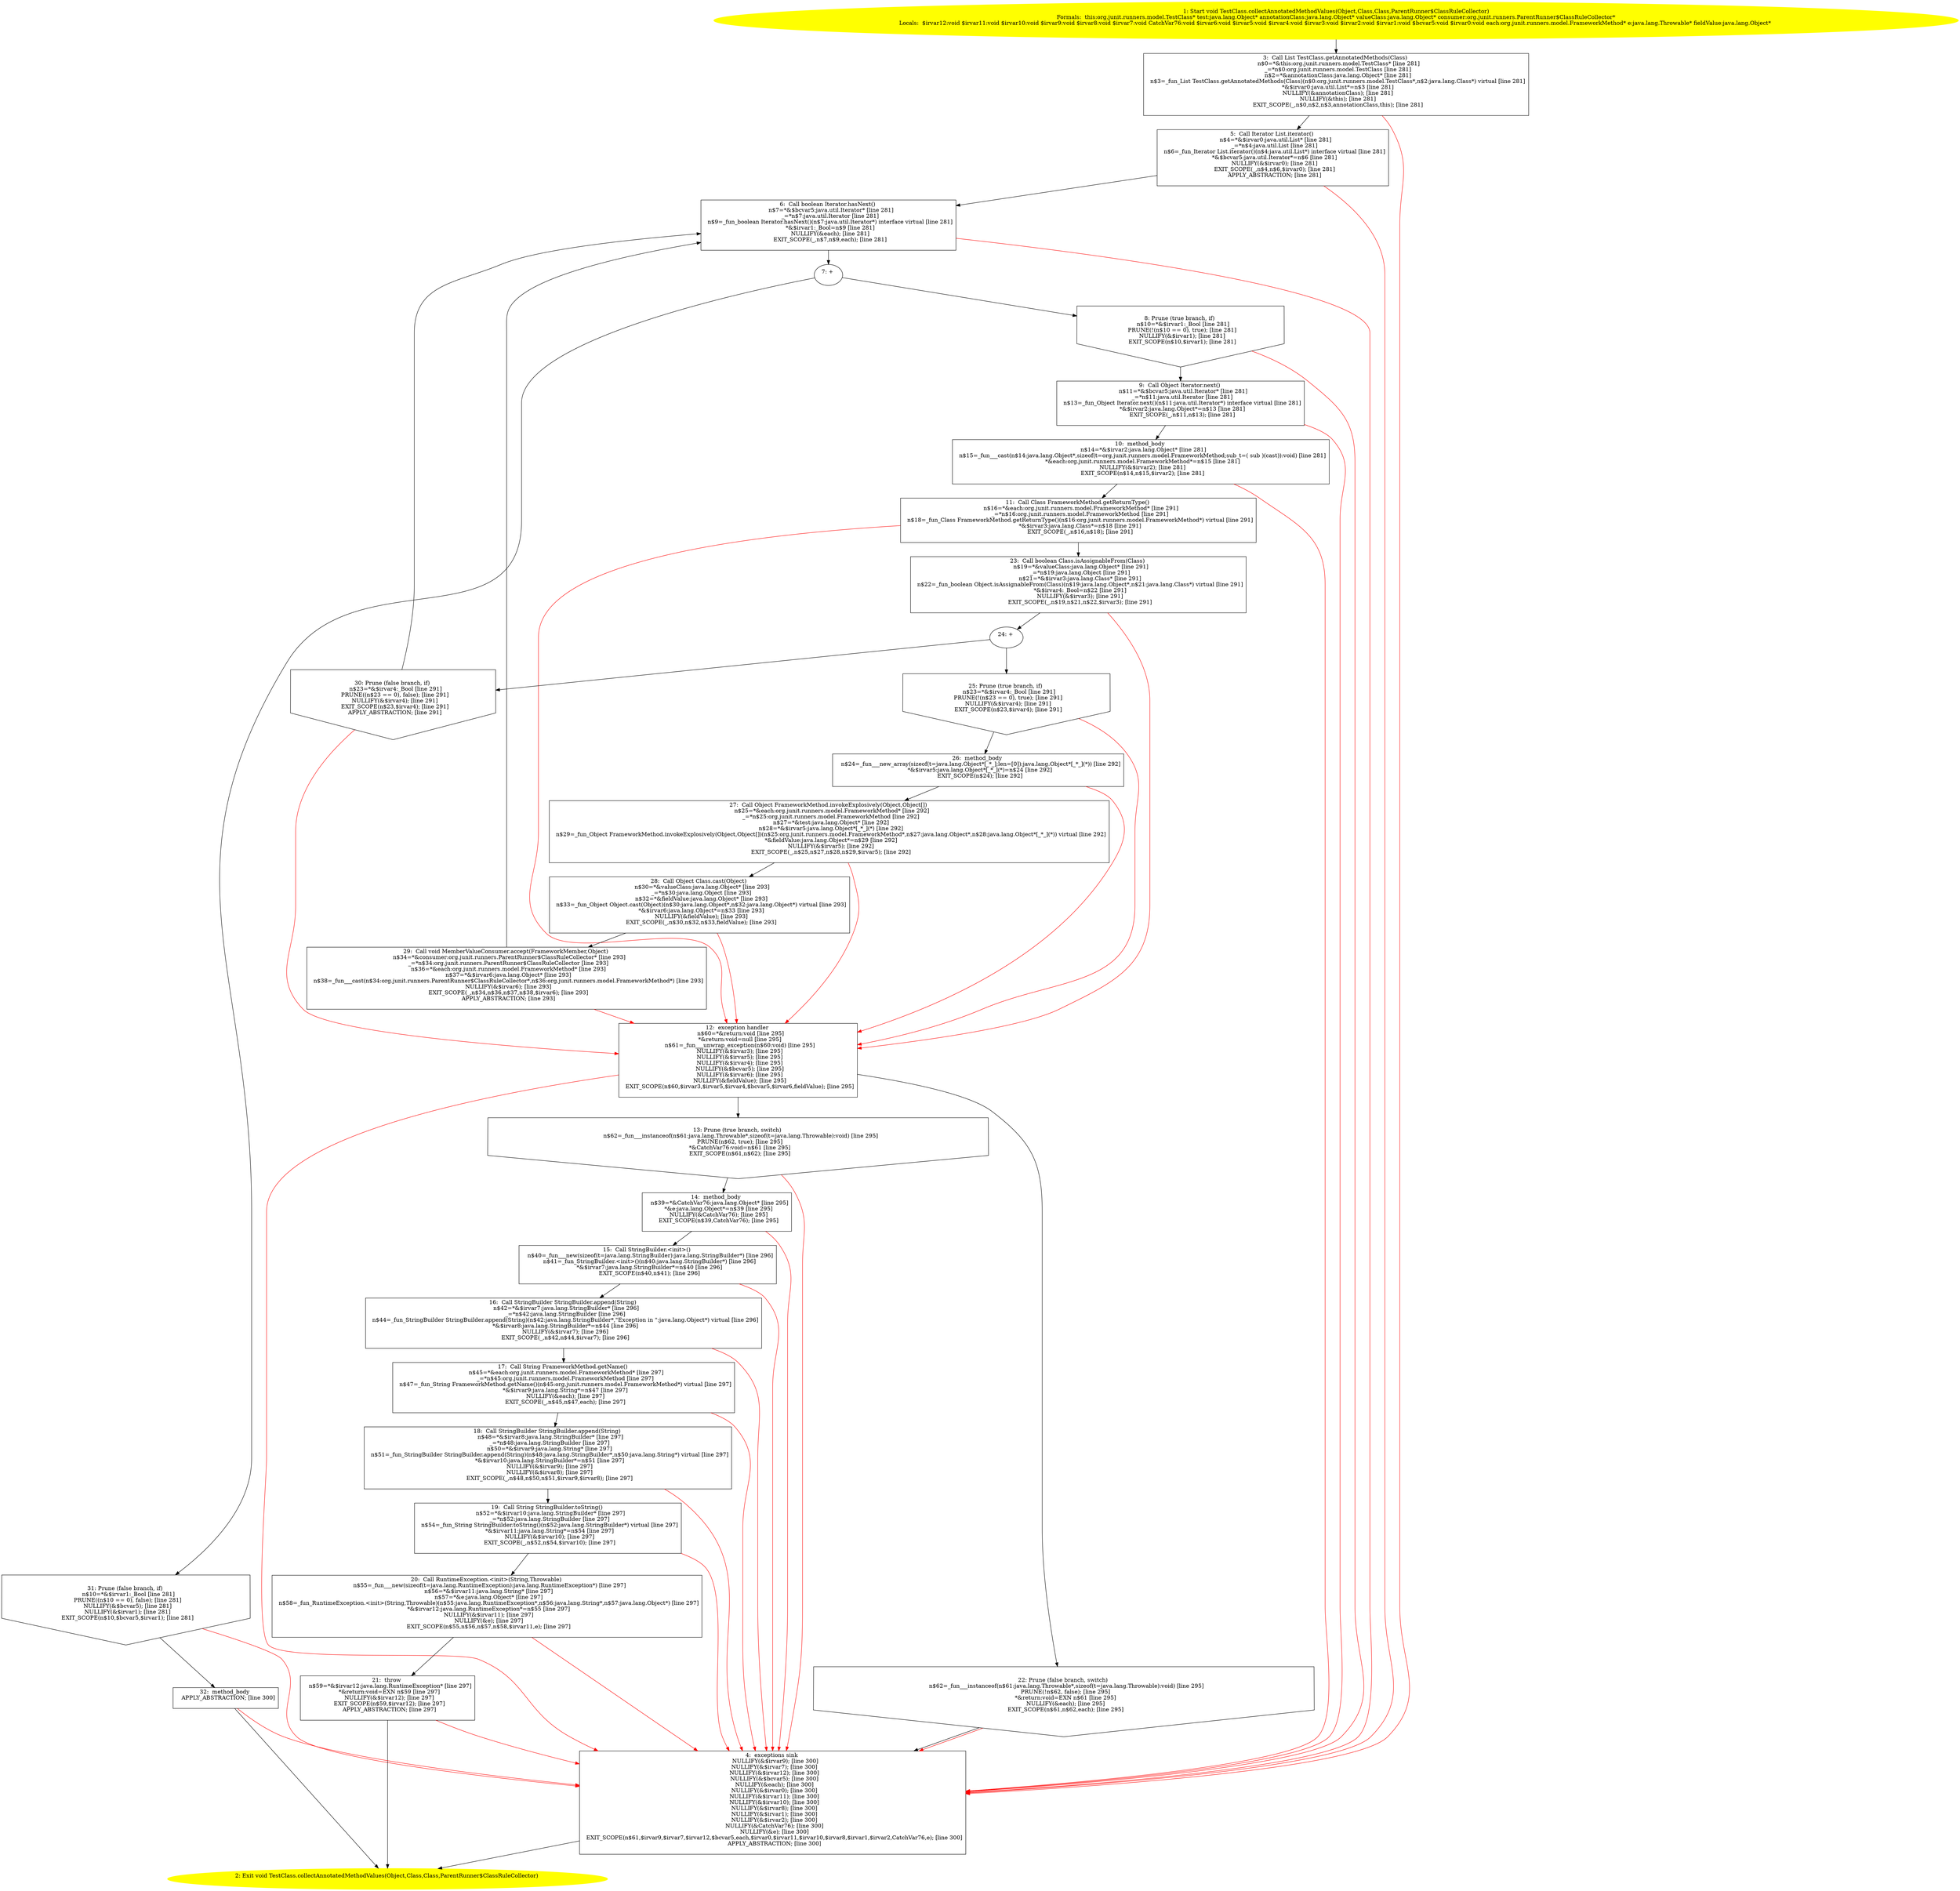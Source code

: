 /* @generated */
digraph cfg {
"org.junit.runners.model.TestClass.collectAnnotatedMethodValues(java.lang.Object,java.lang.Class,java.eb74c6b0bec7b9c9174b15d92d849261_1" [label="1: Start void TestClass.collectAnnotatedMethodValues(Object,Class,Class,ParentRunner$ClassRuleCollector)\nFormals:  this:org.junit.runners.model.TestClass* test:java.lang.Object* annotationClass:java.lang.Object* valueClass:java.lang.Object* consumer:org.junit.runners.ParentRunner$ClassRuleCollector*\nLocals:  $irvar12:void $irvar11:void $irvar10:void $irvar9:void $irvar8:void $irvar7:void CatchVar76:void $irvar6:void $irvar5:void $irvar4:void $irvar3:void $irvar2:void $irvar1:void $bcvar5:void $irvar0:void each:org.junit.runners.model.FrameworkMethod* e:java.lang.Throwable* fieldValue:java.lang.Object* \n  " color=yellow style=filled]
	

	 "org.junit.runners.model.TestClass.collectAnnotatedMethodValues(java.lang.Object,java.lang.Class,java.eb74c6b0bec7b9c9174b15d92d849261_1" -> "org.junit.runners.model.TestClass.collectAnnotatedMethodValues(java.lang.Object,java.lang.Class,java.eb74c6b0bec7b9c9174b15d92d849261_3" ;
"org.junit.runners.model.TestClass.collectAnnotatedMethodValues(java.lang.Object,java.lang.Class,java.eb74c6b0bec7b9c9174b15d92d849261_2" [label="2: Exit void TestClass.collectAnnotatedMethodValues(Object,Class,Class,ParentRunner$ClassRuleCollector) \n  " color=yellow style=filled]
	

"org.junit.runners.model.TestClass.collectAnnotatedMethodValues(java.lang.Object,java.lang.Class,java.eb74c6b0bec7b9c9174b15d92d849261_3" [label="3:  Call List TestClass.getAnnotatedMethods(Class) \n   n$0=*&this:org.junit.runners.model.TestClass* [line 281]\n  _=*n$0:org.junit.runners.model.TestClass [line 281]\n  n$2=*&annotationClass:java.lang.Object* [line 281]\n  n$3=_fun_List TestClass.getAnnotatedMethods(Class)(n$0:org.junit.runners.model.TestClass*,n$2:java.lang.Class*) virtual [line 281]\n  *&$irvar0:java.util.List*=n$3 [line 281]\n  NULLIFY(&annotationClass); [line 281]\n  NULLIFY(&this); [line 281]\n  EXIT_SCOPE(_,n$0,n$2,n$3,annotationClass,this); [line 281]\n " shape="box"]
	

	 "org.junit.runners.model.TestClass.collectAnnotatedMethodValues(java.lang.Object,java.lang.Class,java.eb74c6b0bec7b9c9174b15d92d849261_3" -> "org.junit.runners.model.TestClass.collectAnnotatedMethodValues(java.lang.Object,java.lang.Class,java.eb74c6b0bec7b9c9174b15d92d849261_5" ;
	 "org.junit.runners.model.TestClass.collectAnnotatedMethodValues(java.lang.Object,java.lang.Class,java.eb74c6b0bec7b9c9174b15d92d849261_3" -> "org.junit.runners.model.TestClass.collectAnnotatedMethodValues(java.lang.Object,java.lang.Class,java.eb74c6b0bec7b9c9174b15d92d849261_4" [color="red" ];
"org.junit.runners.model.TestClass.collectAnnotatedMethodValues(java.lang.Object,java.lang.Class,java.eb74c6b0bec7b9c9174b15d92d849261_4" [label="4:  exceptions sink \n   NULLIFY(&$irvar9); [line 300]\n  NULLIFY(&$irvar7); [line 300]\n  NULLIFY(&$irvar12); [line 300]\n  NULLIFY(&$bcvar5); [line 300]\n  NULLIFY(&each); [line 300]\n  NULLIFY(&$irvar0); [line 300]\n  NULLIFY(&$irvar11); [line 300]\n  NULLIFY(&$irvar10); [line 300]\n  NULLIFY(&$irvar8); [line 300]\n  NULLIFY(&$irvar1); [line 300]\n  NULLIFY(&$irvar2); [line 300]\n  NULLIFY(&CatchVar76); [line 300]\n  NULLIFY(&e); [line 300]\n  EXIT_SCOPE(n$61,$irvar9,$irvar7,$irvar12,$bcvar5,each,$irvar0,$irvar11,$irvar10,$irvar8,$irvar1,$irvar2,CatchVar76,e); [line 300]\n  APPLY_ABSTRACTION; [line 300]\n " shape="box"]
	

	 "org.junit.runners.model.TestClass.collectAnnotatedMethodValues(java.lang.Object,java.lang.Class,java.eb74c6b0bec7b9c9174b15d92d849261_4" -> "org.junit.runners.model.TestClass.collectAnnotatedMethodValues(java.lang.Object,java.lang.Class,java.eb74c6b0bec7b9c9174b15d92d849261_2" ;
"org.junit.runners.model.TestClass.collectAnnotatedMethodValues(java.lang.Object,java.lang.Class,java.eb74c6b0bec7b9c9174b15d92d849261_5" [label="5:  Call Iterator List.iterator() \n   n$4=*&$irvar0:java.util.List* [line 281]\n  _=*n$4:java.util.List [line 281]\n  n$6=_fun_Iterator List.iterator()(n$4:java.util.List*) interface virtual [line 281]\n  *&$bcvar5:java.util.Iterator*=n$6 [line 281]\n  NULLIFY(&$irvar0); [line 281]\n  EXIT_SCOPE(_,n$4,n$6,$irvar0); [line 281]\n  APPLY_ABSTRACTION; [line 281]\n " shape="box"]
	

	 "org.junit.runners.model.TestClass.collectAnnotatedMethodValues(java.lang.Object,java.lang.Class,java.eb74c6b0bec7b9c9174b15d92d849261_5" -> "org.junit.runners.model.TestClass.collectAnnotatedMethodValues(java.lang.Object,java.lang.Class,java.eb74c6b0bec7b9c9174b15d92d849261_6" ;
	 "org.junit.runners.model.TestClass.collectAnnotatedMethodValues(java.lang.Object,java.lang.Class,java.eb74c6b0bec7b9c9174b15d92d849261_5" -> "org.junit.runners.model.TestClass.collectAnnotatedMethodValues(java.lang.Object,java.lang.Class,java.eb74c6b0bec7b9c9174b15d92d849261_4" [color="red" ];
"org.junit.runners.model.TestClass.collectAnnotatedMethodValues(java.lang.Object,java.lang.Class,java.eb74c6b0bec7b9c9174b15d92d849261_6" [label="6:  Call boolean Iterator.hasNext() \n   n$7=*&$bcvar5:java.util.Iterator* [line 281]\n  _=*n$7:java.util.Iterator [line 281]\n  n$9=_fun_boolean Iterator.hasNext()(n$7:java.util.Iterator*) interface virtual [line 281]\n  *&$irvar1:_Bool=n$9 [line 281]\n  NULLIFY(&each); [line 281]\n  EXIT_SCOPE(_,n$7,n$9,each); [line 281]\n " shape="box"]
	

	 "org.junit.runners.model.TestClass.collectAnnotatedMethodValues(java.lang.Object,java.lang.Class,java.eb74c6b0bec7b9c9174b15d92d849261_6" -> "org.junit.runners.model.TestClass.collectAnnotatedMethodValues(java.lang.Object,java.lang.Class,java.eb74c6b0bec7b9c9174b15d92d849261_7" ;
	 "org.junit.runners.model.TestClass.collectAnnotatedMethodValues(java.lang.Object,java.lang.Class,java.eb74c6b0bec7b9c9174b15d92d849261_6" -> "org.junit.runners.model.TestClass.collectAnnotatedMethodValues(java.lang.Object,java.lang.Class,java.eb74c6b0bec7b9c9174b15d92d849261_4" [color="red" ];
"org.junit.runners.model.TestClass.collectAnnotatedMethodValues(java.lang.Object,java.lang.Class,java.eb74c6b0bec7b9c9174b15d92d849261_7" [label="7: + \n  " ]
	

	 "org.junit.runners.model.TestClass.collectAnnotatedMethodValues(java.lang.Object,java.lang.Class,java.eb74c6b0bec7b9c9174b15d92d849261_7" -> "org.junit.runners.model.TestClass.collectAnnotatedMethodValues(java.lang.Object,java.lang.Class,java.eb74c6b0bec7b9c9174b15d92d849261_8" ;
	 "org.junit.runners.model.TestClass.collectAnnotatedMethodValues(java.lang.Object,java.lang.Class,java.eb74c6b0bec7b9c9174b15d92d849261_7" -> "org.junit.runners.model.TestClass.collectAnnotatedMethodValues(java.lang.Object,java.lang.Class,java.eb74c6b0bec7b9c9174b15d92d849261_31" ;
"org.junit.runners.model.TestClass.collectAnnotatedMethodValues(java.lang.Object,java.lang.Class,java.eb74c6b0bec7b9c9174b15d92d849261_8" [label="8: Prune (true branch, if) \n   n$10=*&$irvar1:_Bool [line 281]\n  PRUNE(!(n$10 == 0), true); [line 281]\n  NULLIFY(&$irvar1); [line 281]\n  EXIT_SCOPE(n$10,$irvar1); [line 281]\n " shape="invhouse"]
	

	 "org.junit.runners.model.TestClass.collectAnnotatedMethodValues(java.lang.Object,java.lang.Class,java.eb74c6b0bec7b9c9174b15d92d849261_8" -> "org.junit.runners.model.TestClass.collectAnnotatedMethodValues(java.lang.Object,java.lang.Class,java.eb74c6b0bec7b9c9174b15d92d849261_9" ;
	 "org.junit.runners.model.TestClass.collectAnnotatedMethodValues(java.lang.Object,java.lang.Class,java.eb74c6b0bec7b9c9174b15d92d849261_8" -> "org.junit.runners.model.TestClass.collectAnnotatedMethodValues(java.lang.Object,java.lang.Class,java.eb74c6b0bec7b9c9174b15d92d849261_4" [color="red" ];
"org.junit.runners.model.TestClass.collectAnnotatedMethodValues(java.lang.Object,java.lang.Class,java.eb74c6b0bec7b9c9174b15d92d849261_9" [label="9:  Call Object Iterator.next() \n   n$11=*&$bcvar5:java.util.Iterator* [line 281]\n  _=*n$11:java.util.Iterator [line 281]\n  n$13=_fun_Object Iterator.next()(n$11:java.util.Iterator*) interface virtual [line 281]\n  *&$irvar2:java.lang.Object*=n$13 [line 281]\n  EXIT_SCOPE(_,n$11,n$13); [line 281]\n " shape="box"]
	

	 "org.junit.runners.model.TestClass.collectAnnotatedMethodValues(java.lang.Object,java.lang.Class,java.eb74c6b0bec7b9c9174b15d92d849261_9" -> "org.junit.runners.model.TestClass.collectAnnotatedMethodValues(java.lang.Object,java.lang.Class,java.eb74c6b0bec7b9c9174b15d92d849261_10" ;
	 "org.junit.runners.model.TestClass.collectAnnotatedMethodValues(java.lang.Object,java.lang.Class,java.eb74c6b0bec7b9c9174b15d92d849261_9" -> "org.junit.runners.model.TestClass.collectAnnotatedMethodValues(java.lang.Object,java.lang.Class,java.eb74c6b0bec7b9c9174b15d92d849261_4" [color="red" ];
"org.junit.runners.model.TestClass.collectAnnotatedMethodValues(java.lang.Object,java.lang.Class,java.eb74c6b0bec7b9c9174b15d92d849261_10" [label="10:  method_body \n   n$14=*&$irvar2:java.lang.Object* [line 281]\n  n$15=_fun___cast(n$14:java.lang.Object*,sizeof(t=org.junit.runners.model.FrameworkMethod;sub_t=( sub )(cast)):void) [line 281]\n  *&each:org.junit.runners.model.FrameworkMethod*=n$15 [line 281]\n  NULLIFY(&$irvar2); [line 281]\n  EXIT_SCOPE(n$14,n$15,$irvar2); [line 281]\n " shape="box"]
	

	 "org.junit.runners.model.TestClass.collectAnnotatedMethodValues(java.lang.Object,java.lang.Class,java.eb74c6b0bec7b9c9174b15d92d849261_10" -> "org.junit.runners.model.TestClass.collectAnnotatedMethodValues(java.lang.Object,java.lang.Class,java.eb74c6b0bec7b9c9174b15d92d849261_11" ;
	 "org.junit.runners.model.TestClass.collectAnnotatedMethodValues(java.lang.Object,java.lang.Class,java.eb74c6b0bec7b9c9174b15d92d849261_10" -> "org.junit.runners.model.TestClass.collectAnnotatedMethodValues(java.lang.Object,java.lang.Class,java.eb74c6b0bec7b9c9174b15d92d849261_4" [color="red" ];
"org.junit.runners.model.TestClass.collectAnnotatedMethodValues(java.lang.Object,java.lang.Class,java.eb74c6b0bec7b9c9174b15d92d849261_11" [label="11:  Call Class FrameworkMethod.getReturnType() \n   n$16=*&each:org.junit.runners.model.FrameworkMethod* [line 291]\n  _=*n$16:org.junit.runners.model.FrameworkMethod [line 291]\n  n$18=_fun_Class FrameworkMethod.getReturnType()(n$16:org.junit.runners.model.FrameworkMethod*) virtual [line 291]\n  *&$irvar3:java.lang.Class*=n$18 [line 291]\n  EXIT_SCOPE(_,n$16,n$18); [line 291]\n " shape="box"]
	

	 "org.junit.runners.model.TestClass.collectAnnotatedMethodValues(java.lang.Object,java.lang.Class,java.eb74c6b0bec7b9c9174b15d92d849261_11" -> "org.junit.runners.model.TestClass.collectAnnotatedMethodValues(java.lang.Object,java.lang.Class,java.eb74c6b0bec7b9c9174b15d92d849261_23" ;
	 "org.junit.runners.model.TestClass.collectAnnotatedMethodValues(java.lang.Object,java.lang.Class,java.eb74c6b0bec7b9c9174b15d92d849261_11" -> "org.junit.runners.model.TestClass.collectAnnotatedMethodValues(java.lang.Object,java.lang.Class,java.eb74c6b0bec7b9c9174b15d92d849261_12" [color="red" ];
"org.junit.runners.model.TestClass.collectAnnotatedMethodValues(java.lang.Object,java.lang.Class,java.eb74c6b0bec7b9c9174b15d92d849261_12" [label="12:  exception handler \n   n$60=*&return:void [line 295]\n  *&return:void=null [line 295]\n  n$61=_fun___unwrap_exception(n$60:void) [line 295]\n  NULLIFY(&$irvar3); [line 295]\n  NULLIFY(&$irvar5); [line 295]\n  NULLIFY(&$irvar4); [line 295]\n  NULLIFY(&$bcvar5); [line 295]\n  NULLIFY(&$irvar6); [line 295]\n  NULLIFY(&fieldValue); [line 295]\n  EXIT_SCOPE(n$60,$irvar3,$irvar5,$irvar4,$bcvar5,$irvar6,fieldValue); [line 295]\n " shape="box"]
	

	 "org.junit.runners.model.TestClass.collectAnnotatedMethodValues(java.lang.Object,java.lang.Class,java.eb74c6b0bec7b9c9174b15d92d849261_12" -> "org.junit.runners.model.TestClass.collectAnnotatedMethodValues(java.lang.Object,java.lang.Class,java.eb74c6b0bec7b9c9174b15d92d849261_13" ;
	 "org.junit.runners.model.TestClass.collectAnnotatedMethodValues(java.lang.Object,java.lang.Class,java.eb74c6b0bec7b9c9174b15d92d849261_12" -> "org.junit.runners.model.TestClass.collectAnnotatedMethodValues(java.lang.Object,java.lang.Class,java.eb74c6b0bec7b9c9174b15d92d849261_22" ;
	 "org.junit.runners.model.TestClass.collectAnnotatedMethodValues(java.lang.Object,java.lang.Class,java.eb74c6b0bec7b9c9174b15d92d849261_12" -> "org.junit.runners.model.TestClass.collectAnnotatedMethodValues(java.lang.Object,java.lang.Class,java.eb74c6b0bec7b9c9174b15d92d849261_4" [color="red" ];
"org.junit.runners.model.TestClass.collectAnnotatedMethodValues(java.lang.Object,java.lang.Class,java.eb74c6b0bec7b9c9174b15d92d849261_13" [label="13: Prune (true branch, switch) \n   n$62=_fun___instanceof(n$61:java.lang.Throwable*,sizeof(t=java.lang.Throwable):void) [line 295]\n  PRUNE(n$62, true); [line 295]\n  *&CatchVar76:void=n$61 [line 295]\n  EXIT_SCOPE(n$61,n$62); [line 295]\n " shape="invhouse"]
	

	 "org.junit.runners.model.TestClass.collectAnnotatedMethodValues(java.lang.Object,java.lang.Class,java.eb74c6b0bec7b9c9174b15d92d849261_13" -> "org.junit.runners.model.TestClass.collectAnnotatedMethodValues(java.lang.Object,java.lang.Class,java.eb74c6b0bec7b9c9174b15d92d849261_14" ;
	 "org.junit.runners.model.TestClass.collectAnnotatedMethodValues(java.lang.Object,java.lang.Class,java.eb74c6b0bec7b9c9174b15d92d849261_13" -> "org.junit.runners.model.TestClass.collectAnnotatedMethodValues(java.lang.Object,java.lang.Class,java.eb74c6b0bec7b9c9174b15d92d849261_4" [color="red" ];
"org.junit.runners.model.TestClass.collectAnnotatedMethodValues(java.lang.Object,java.lang.Class,java.eb74c6b0bec7b9c9174b15d92d849261_14" [label="14:  method_body \n   n$39=*&CatchVar76:java.lang.Object* [line 295]\n  *&e:java.lang.Object*=n$39 [line 295]\n  NULLIFY(&CatchVar76); [line 295]\n  EXIT_SCOPE(n$39,CatchVar76); [line 295]\n " shape="box"]
	

	 "org.junit.runners.model.TestClass.collectAnnotatedMethodValues(java.lang.Object,java.lang.Class,java.eb74c6b0bec7b9c9174b15d92d849261_14" -> "org.junit.runners.model.TestClass.collectAnnotatedMethodValues(java.lang.Object,java.lang.Class,java.eb74c6b0bec7b9c9174b15d92d849261_15" ;
	 "org.junit.runners.model.TestClass.collectAnnotatedMethodValues(java.lang.Object,java.lang.Class,java.eb74c6b0bec7b9c9174b15d92d849261_14" -> "org.junit.runners.model.TestClass.collectAnnotatedMethodValues(java.lang.Object,java.lang.Class,java.eb74c6b0bec7b9c9174b15d92d849261_4" [color="red" ];
"org.junit.runners.model.TestClass.collectAnnotatedMethodValues(java.lang.Object,java.lang.Class,java.eb74c6b0bec7b9c9174b15d92d849261_15" [label="15:  Call StringBuilder.<init>() \n   n$40=_fun___new(sizeof(t=java.lang.StringBuilder):java.lang.StringBuilder*) [line 296]\n  n$41=_fun_StringBuilder.<init>()(n$40:java.lang.StringBuilder*) [line 296]\n  *&$irvar7:java.lang.StringBuilder*=n$40 [line 296]\n  EXIT_SCOPE(n$40,n$41); [line 296]\n " shape="box"]
	

	 "org.junit.runners.model.TestClass.collectAnnotatedMethodValues(java.lang.Object,java.lang.Class,java.eb74c6b0bec7b9c9174b15d92d849261_15" -> "org.junit.runners.model.TestClass.collectAnnotatedMethodValues(java.lang.Object,java.lang.Class,java.eb74c6b0bec7b9c9174b15d92d849261_16" ;
	 "org.junit.runners.model.TestClass.collectAnnotatedMethodValues(java.lang.Object,java.lang.Class,java.eb74c6b0bec7b9c9174b15d92d849261_15" -> "org.junit.runners.model.TestClass.collectAnnotatedMethodValues(java.lang.Object,java.lang.Class,java.eb74c6b0bec7b9c9174b15d92d849261_4" [color="red" ];
"org.junit.runners.model.TestClass.collectAnnotatedMethodValues(java.lang.Object,java.lang.Class,java.eb74c6b0bec7b9c9174b15d92d849261_16" [label="16:  Call StringBuilder StringBuilder.append(String) \n   n$42=*&$irvar7:java.lang.StringBuilder* [line 296]\n  _=*n$42:java.lang.StringBuilder [line 296]\n  n$44=_fun_StringBuilder StringBuilder.append(String)(n$42:java.lang.StringBuilder*,\"Exception in \":java.lang.Object*) virtual [line 296]\n  *&$irvar8:java.lang.StringBuilder*=n$44 [line 296]\n  NULLIFY(&$irvar7); [line 296]\n  EXIT_SCOPE(_,n$42,n$44,$irvar7); [line 296]\n " shape="box"]
	

	 "org.junit.runners.model.TestClass.collectAnnotatedMethodValues(java.lang.Object,java.lang.Class,java.eb74c6b0bec7b9c9174b15d92d849261_16" -> "org.junit.runners.model.TestClass.collectAnnotatedMethodValues(java.lang.Object,java.lang.Class,java.eb74c6b0bec7b9c9174b15d92d849261_17" ;
	 "org.junit.runners.model.TestClass.collectAnnotatedMethodValues(java.lang.Object,java.lang.Class,java.eb74c6b0bec7b9c9174b15d92d849261_16" -> "org.junit.runners.model.TestClass.collectAnnotatedMethodValues(java.lang.Object,java.lang.Class,java.eb74c6b0bec7b9c9174b15d92d849261_4" [color="red" ];
"org.junit.runners.model.TestClass.collectAnnotatedMethodValues(java.lang.Object,java.lang.Class,java.eb74c6b0bec7b9c9174b15d92d849261_17" [label="17:  Call String FrameworkMethod.getName() \n   n$45=*&each:org.junit.runners.model.FrameworkMethod* [line 297]\n  _=*n$45:org.junit.runners.model.FrameworkMethod [line 297]\n  n$47=_fun_String FrameworkMethod.getName()(n$45:org.junit.runners.model.FrameworkMethod*) virtual [line 297]\n  *&$irvar9:java.lang.String*=n$47 [line 297]\n  NULLIFY(&each); [line 297]\n  EXIT_SCOPE(_,n$45,n$47,each); [line 297]\n " shape="box"]
	

	 "org.junit.runners.model.TestClass.collectAnnotatedMethodValues(java.lang.Object,java.lang.Class,java.eb74c6b0bec7b9c9174b15d92d849261_17" -> "org.junit.runners.model.TestClass.collectAnnotatedMethodValues(java.lang.Object,java.lang.Class,java.eb74c6b0bec7b9c9174b15d92d849261_18" ;
	 "org.junit.runners.model.TestClass.collectAnnotatedMethodValues(java.lang.Object,java.lang.Class,java.eb74c6b0bec7b9c9174b15d92d849261_17" -> "org.junit.runners.model.TestClass.collectAnnotatedMethodValues(java.lang.Object,java.lang.Class,java.eb74c6b0bec7b9c9174b15d92d849261_4" [color="red" ];
"org.junit.runners.model.TestClass.collectAnnotatedMethodValues(java.lang.Object,java.lang.Class,java.eb74c6b0bec7b9c9174b15d92d849261_18" [label="18:  Call StringBuilder StringBuilder.append(String) \n   n$48=*&$irvar8:java.lang.StringBuilder* [line 297]\n  _=*n$48:java.lang.StringBuilder [line 297]\n  n$50=*&$irvar9:java.lang.String* [line 297]\n  n$51=_fun_StringBuilder StringBuilder.append(String)(n$48:java.lang.StringBuilder*,n$50:java.lang.String*) virtual [line 297]\n  *&$irvar10:java.lang.StringBuilder*=n$51 [line 297]\n  NULLIFY(&$irvar9); [line 297]\n  NULLIFY(&$irvar8); [line 297]\n  EXIT_SCOPE(_,n$48,n$50,n$51,$irvar9,$irvar8); [line 297]\n " shape="box"]
	

	 "org.junit.runners.model.TestClass.collectAnnotatedMethodValues(java.lang.Object,java.lang.Class,java.eb74c6b0bec7b9c9174b15d92d849261_18" -> "org.junit.runners.model.TestClass.collectAnnotatedMethodValues(java.lang.Object,java.lang.Class,java.eb74c6b0bec7b9c9174b15d92d849261_19" ;
	 "org.junit.runners.model.TestClass.collectAnnotatedMethodValues(java.lang.Object,java.lang.Class,java.eb74c6b0bec7b9c9174b15d92d849261_18" -> "org.junit.runners.model.TestClass.collectAnnotatedMethodValues(java.lang.Object,java.lang.Class,java.eb74c6b0bec7b9c9174b15d92d849261_4" [color="red" ];
"org.junit.runners.model.TestClass.collectAnnotatedMethodValues(java.lang.Object,java.lang.Class,java.eb74c6b0bec7b9c9174b15d92d849261_19" [label="19:  Call String StringBuilder.toString() \n   n$52=*&$irvar10:java.lang.StringBuilder* [line 297]\n  _=*n$52:java.lang.StringBuilder [line 297]\n  n$54=_fun_String StringBuilder.toString()(n$52:java.lang.StringBuilder*) virtual [line 297]\n  *&$irvar11:java.lang.String*=n$54 [line 297]\n  NULLIFY(&$irvar10); [line 297]\n  EXIT_SCOPE(_,n$52,n$54,$irvar10); [line 297]\n " shape="box"]
	

	 "org.junit.runners.model.TestClass.collectAnnotatedMethodValues(java.lang.Object,java.lang.Class,java.eb74c6b0bec7b9c9174b15d92d849261_19" -> "org.junit.runners.model.TestClass.collectAnnotatedMethodValues(java.lang.Object,java.lang.Class,java.eb74c6b0bec7b9c9174b15d92d849261_20" ;
	 "org.junit.runners.model.TestClass.collectAnnotatedMethodValues(java.lang.Object,java.lang.Class,java.eb74c6b0bec7b9c9174b15d92d849261_19" -> "org.junit.runners.model.TestClass.collectAnnotatedMethodValues(java.lang.Object,java.lang.Class,java.eb74c6b0bec7b9c9174b15d92d849261_4" [color="red" ];
"org.junit.runners.model.TestClass.collectAnnotatedMethodValues(java.lang.Object,java.lang.Class,java.eb74c6b0bec7b9c9174b15d92d849261_20" [label="20:  Call RuntimeException.<init>(String,Throwable) \n   n$55=_fun___new(sizeof(t=java.lang.RuntimeException):java.lang.RuntimeException*) [line 297]\n  n$56=*&$irvar11:java.lang.String* [line 297]\n  n$57=*&e:java.lang.Object* [line 297]\n  n$58=_fun_RuntimeException.<init>(String,Throwable)(n$55:java.lang.RuntimeException*,n$56:java.lang.String*,n$57:java.lang.Object*) [line 297]\n  *&$irvar12:java.lang.RuntimeException*=n$55 [line 297]\n  NULLIFY(&$irvar11); [line 297]\n  NULLIFY(&e); [line 297]\n  EXIT_SCOPE(n$55,n$56,n$57,n$58,$irvar11,e); [line 297]\n " shape="box"]
	

	 "org.junit.runners.model.TestClass.collectAnnotatedMethodValues(java.lang.Object,java.lang.Class,java.eb74c6b0bec7b9c9174b15d92d849261_20" -> "org.junit.runners.model.TestClass.collectAnnotatedMethodValues(java.lang.Object,java.lang.Class,java.eb74c6b0bec7b9c9174b15d92d849261_21" ;
	 "org.junit.runners.model.TestClass.collectAnnotatedMethodValues(java.lang.Object,java.lang.Class,java.eb74c6b0bec7b9c9174b15d92d849261_20" -> "org.junit.runners.model.TestClass.collectAnnotatedMethodValues(java.lang.Object,java.lang.Class,java.eb74c6b0bec7b9c9174b15d92d849261_4" [color="red" ];
"org.junit.runners.model.TestClass.collectAnnotatedMethodValues(java.lang.Object,java.lang.Class,java.eb74c6b0bec7b9c9174b15d92d849261_21" [label="21:  throw \n   n$59=*&$irvar12:java.lang.RuntimeException* [line 297]\n  *&return:void=EXN n$59 [line 297]\n  NULLIFY(&$irvar12); [line 297]\n  EXIT_SCOPE(n$59,$irvar12); [line 297]\n  APPLY_ABSTRACTION; [line 297]\n " shape="box"]
	

	 "org.junit.runners.model.TestClass.collectAnnotatedMethodValues(java.lang.Object,java.lang.Class,java.eb74c6b0bec7b9c9174b15d92d849261_21" -> "org.junit.runners.model.TestClass.collectAnnotatedMethodValues(java.lang.Object,java.lang.Class,java.eb74c6b0bec7b9c9174b15d92d849261_2" ;
	 "org.junit.runners.model.TestClass.collectAnnotatedMethodValues(java.lang.Object,java.lang.Class,java.eb74c6b0bec7b9c9174b15d92d849261_21" -> "org.junit.runners.model.TestClass.collectAnnotatedMethodValues(java.lang.Object,java.lang.Class,java.eb74c6b0bec7b9c9174b15d92d849261_4" [color="red" ];
"org.junit.runners.model.TestClass.collectAnnotatedMethodValues(java.lang.Object,java.lang.Class,java.eb74c6b0bec7b9c9174b15d92d849261_22" [label="22: Prune (false branch, switch) \n   n$62=_fun___instanceof(n$61:java.lang.Throwable*,sizeof(t=java.lang.Throwable):void) [line 295]\n  PRUNE(!n$62, false); [line 295]\n  *&return:void=EXN n$61 [line 295]\n  NULLIFY(&each); [line 295]\n  EXIT_SCOPE(n$61,n$62,each); [line 295]\n " shape="invhouse"]
	

	 "org.junit.runners.model.TestClass.collectAnnotatedMethodValues(java.lang.Object,java.lang.Class,java.eb74c6b0bec7b9c9174b15d92d849261_22" -> "org.junit.runners.model.TestClass.collectAnnotatedMethodValues(java.lang.Object,java.lang.Class,java.eb74c6b0bec7b9c9174b15d92d849261_4" ;
	 "org.junit.runners.model.TestClass.collectAnnotatedMethodValues(java.lang.Object,java.lang.Class,java.eb74c6b0bec7b9c9174b15d92d849261_22" -> "org.junit.runners.model.TestClass.collectAnnotatedMethodValues(java.lang.Object,java.lang.Class,java.eb74c6b0bec7b9c9174b15d92d849261_4" [color="red" ];
"org.junit.runners.model.TestClass.collectAnnotatedMethodValues(java.lang.Object,java.lang.Class,java.eb74c6b0bec7b9c9174b15d92d849261_23" [label="23:  Call boolean Class.isAssignableFrom(Class) \n   n$19=*&valueClass:java.lang.Object* [line 291]\n  _=*n$19:java.lang.Object [line 291]\n  n$21=*&$irvar3:java.lang.Class* [line 291]\n  n$22=_fun_boolean Object.isAssignableFrom(Class)(n$19:java.lang.Object*,n$21:java.lang.Class*) virtual [line 291]\n  *&$irvar4:_Bool=n$22 [line 291]\n  NULLIFY(&$irvar3); [line 291]\n  EXIT_SCOPE(_,n$19,n$21,n$22,$irvar3); [line 291]\n " shape="box"]
	

	 "org.junit.runners.model.TestClass.collectAnnotatedMethodValues(java.lang.Object,java.lang.Class,java.eb74c6b0bec7b9c9174b15d92d849261_23" -> "org.junit.runners.model.TestClass.collectAnnotatedMethodValues(java.lang.Object,java.lang.Class,java.eb74c6b0bec7b9c9174b15d92d849261_24" ;
	 "org.junit.runners.model.TestClass.collectAnnotatedMethodValues(java.lang.Object,java.lang.Class,java.eb74c6b0bec7b9c9174b15d92d849261_23" -> "org.junit.runners.model.TestClass.collectAnnotatedMethodValues(java.lang.Object,java.lang.Class,java.eb74c6b0bec7b9c9174b15d92d849261_12" [color="red" ];
"org.junit.runners.model.TestClass.collectAnnotatedMethodValues(java.lang.Object,java.lang.Class,java.eb74c6b0bec7b9c9174b15d92d849261_24" [label="24: + \n  " ]
	

	 "org.junit.runners.model.TestClass.collectAnnotatedMethodValues(java.lang.Object,java.lang.Class,java.eb74c6b0bec7b9c9174b15d92d849261_24" -> "org.junit.runners.model.TestClass.collectAnnotatedMethodValues(java.lang.Object,java.lang.Class,java.eb74c6b0bec7b9c9174b15d92d849261_25" ;
	 "org.junit.runners.model.TestClass.collectAnnotatedMethodValues(java.lang.Object,java.lang.Class,java.eb74c6b0bec7b9c9174b15d92d849261_24" -> "org.junit.runners.model.TestClass.collectAnnotatedMethodValues(java.lang.Object,java.lang.Class,java.eb74c6b0bec7b9c9174b15d92d849261_30" ;
"org.junit.runners.model.TestClass.collectAnnotatedMethodValues(java.lang.Object,java.lang.Class,java.eb74c6b0bec7b9c9174b15d92d849261_25" [label="25: Prune (true branch, if) \n   n$23=*&$irvar4:_Bool [line 291]\n  PRUNE(!(n$23 == 0), true); [line 291]\n  NULLIFY(&$irvar4); [line 291]\n  EXIT_SCOPE(n$23,$irvar4); [line 291]\n " shape="invhouse"]
	

	 "org.junit.runners.model.TestClass.collectAnnotatedMethodValues(java.lang.Object,java.lang.Class,java.eb74c6b0bec7b9c9174b15d92d849261_25" -> "org.junit.runners.model.TestClass.collectAnnotatedMethodValues(java.lang.Object,java.lang.Class,java.eb74c6b0bec7b9c9174b15d92d849261_26" ;
	 "org.junit.runners.model.TestClass.collectAnnotatedMethodValues(java.lang.Object,java.lang.Class,java.eb74c6b0bec7b9c9174b15d92d849261_25" -> "org.junit.runners.model.TestClass.collectAnnotatedMethodValues(java.lang.Object,java.lang.Class,java.eb74c6b0bec7b9c9174b15d92d849261_12" [color="red" ];
"org.junit.runners.model.TestClass.collectAnnotatedMethodValues(java.lang.Object,java.lang.Class,java.eb74c6b0bec7b9c9174b15d92d849261_26" [label="26:  method_body \n   n$24=_fun___new_array(sizeof(t=java.lang.Object*[_*_];len=[0]):java.lang.Object*[_*_](*)) [line 292]\n  *&$irvar5:java.lang.Object*[_*_](*)=n$24 [line 292]\n  EXIT_SCOPE(n$24); [line 292]\n " shape="box"]
	

	 "org.junit.runners.model.TestClass.collectAnnotatedMethodValues(java.lang.Object,java.lang.Class,java.eb74c6b0bec7b9c9174b15d92d849261_26" -> "org.junit.runners.model.TestClass.collectAnnotatedMethodValues(java.lang.Object,java.lang.Class,java.eb74c6b0bec7b9c9174b15d92d849261_27" ;
	 "org.junit.runners.model.TestClass.collectAnnotatedMethodValues(java.lang.Object,java.lang.Class,java.eb74c6b0bec7b9c9174b15d92d849261_26" -> "org.junit.runners.model.TestClass.collectAnnotatedMethodValues(java.lang.Object,java.lang.Class,java.eb74c6b0bec7b9c9174b15d92d849261_12" [color="red" ];
"org.junit.runners.model.TestClass.collectAnnotatedMethodValues(java.lang.Object,java.lang.Class,java.eb74c6b0bec7b9c9174b15d92d849261_27" [label="27:  Call Object FrameworkMethod.invokeExplosively(Object,Object[]) \n   n$25=*&each:org.junit.runners.model.FrameworkMethod* [line 292]\n  _=*n$25:org.junit.runners.model.FrameworkMethod [line 292]\n  n$27=*&test:java.lang.Object* [line 292]\n  n$28=*&$irvar5:java.lang.Object*[_*_](*) [line 292]\n  n$29=_fun_Object FrameworkMethod.invokeExplosively(Object,Object[])(n$25:org.junit.runners.model.FrameworkMethod*,n$27:java.lang.Object*,n$28:java.lang.Object*[_*_](*)) virtual [line 292]\n  *&fieldValue:java.lang.Object*=n$29 [line 292]\n  NULLIFY(&$irvar5); [line 292]\n  EXIT_SCOPE(_,n$25,n$27,n$28,n$29,$irvar5); [line 292]\n " shape="box"]
	

	 "org.junit.runners.model.TestClass.collectAnnotatedMethodValues(java.lang.Object,java.lang.Class,java.eb74c6b0bec7b9c9174b15d92d849261_27" -> "org.junit.runners.model.TestClass.collectAnnotatedMethodValues(java.lang.Object,java.lang.Class,java.eb74c6b0bec7b9c9174b15d92d849261_28" ;
	 "org.junit.runners.model.TestClass.collectAnnotatedMethodValues(java.lang.Object,java.lang.Class,java.eb74c6b0bec7b9c9174b15d92d849261_27" -> "org.junit.runners.model.TestClass.collectAnnotatedMethodValues(java.lang.Object,java.lang.Class,java.eb74c6b0bec7b9c9174b15d92d849261_12" [color="red" ];
"org.junit.runners.model.TestClass.collectAnnotatedMethodValues(java.lang.Object,java.lang.Class,java.eb74c6b0bec7b9c9174b15d92d849261_28" [label="28:  Call Object Class.cast(Object) \n   n$30=*&valueClass:java.lang.Object* [line 293]\n  _=*n$30:java.lang.Object [line 293]\n  n$32=*&fieldValue:java.lang.Object* [line 293]\n  n$33=_fun_Object Object.cast(Object)(n$30:java.lang.Object*,n$32:java.lang.Object*) virtual [line 293]\n  *&$irvar6:java.lang.Object*=n$33 [line 293]\n  NULLIFY(&fieldValue); [line 293]\n  EXIT_SCOPE(_,n$30,n$32,n$33,fieldValue); [line 293]\n " shape="box"]
	

	 "org.junit.runners.model.TestClass.collectAnnotatedMethodValues(java.lang.Object,java.lang.Class,java.eb74c6b0bec7b9c9174b15d92d849261_28" -> "org.junit.runners.model.TestClass.collectAnnotatedMethodValues(java.lang.Object,java.lang.Class,java.eb74c6b0bec7b9c9174b15d92d849261_29" ;
	 "org.junit.runners.model.TestClass.collectAnnotatedMethodValues(java.lang.Object,java.lang.Class,java.eb74c6b0bec7b9c9174b15d92d849261_28" -> "org.junit.runners.model.TestClass.collectAnnotatedMethodValues(java.lang.Object,java.lang.Class,java.eb74c6b0bec7b9c9174b15d92d849261_12" [color="red" ];
"org.junit.runners.model.TestClass.collectAnnotatedMethodValues(java.lang.Object,java.lang.Class,java.eb74c6b0bec7b9c9174b15d92d849261_29" [label="29:  Call void MemberValueConsumer.accept(FrameworkMember,Object) \n   n$34=*&consumer:org.junit.runners.ParentRunner$ClassRuleCollector* [line 293]\n  _=*n$34:org.junit.runners.ParentRunner$ClassRuleCollector [line 293]\n  n$36=*&each:org.junit.runners.model.FrameworkMethod* [line 293]\n  n$37=*&$irvar6:java.lang.Object* [line 293]\n  n$38=_fun___cast(n$34:org.junit.runners.ParentRunner$ClassRuleCollector*,n$36:org.junit.runners.model.FrameworkMethod*) [line 293]\n  NULLIFY(&$irvar6); [line 293]\n  EXIT_SCOPE(_,n$34,n$36,n$37,n$38,$irvar6); [line 293]\n  APPLY_ABSTRACTION; [line 293]\n " shape="box"]
	

	 "org.junit.runners.model.TestClass.collectAnnotatedMethodValues(java.lang.Object,java.lang.Class,java.eb74c6b0bec7b9c9174b15d92d849261_29" -> "org.junit.runners.model.TestClass.collectAnnotatedMethodValues(java.lang.Object,java.lang.Class,java.eb74c6b0bec7b9c9174b15d92d849261_6" ;
	 "org.junit.runners.model.TestClass.collectAnnotatedMethodValues(java.lang.Object,java.lang.Class,java.eb74c6b0bec7b9c9174b15d92d849261_29" -> "org.junit.runners.model.TestClass.collectAnnotatedMethodValues(java.lang.Object,java.lang.Class,java.eb74c6b0bec7b9c9174b15d92d849261_12" [color="red" ];
"org.junit.runners.model.TestClass.collectAnnotatedMethodValues(java.lang.Object,java.lang.Class,java.eb74c6b0bec7b9c9174b15d92d849261_30" [label="30: Prune (false branch, if) \n   n$23=*&$irvar4:_Bool [line 291]\n  PRUNE((n$23 == 0), false); [line 291]\n  NULLIFY(&$irvar4); [line 291]\n  EXIT_SCOPE(n$23,$irvar4); [line 291]\n  APPLY_ABSTRACTION; [line 291]\n " shape="invhouse"]
	

	 "org.junit.runners.model.TestClass.collectAnnotatedMethodValues(java.lang.Object,java.lang.Class,java.eb74c6b0bec7b9c9174b15d92d849261_30" -> "org.junit.runners.model.TestClass.collectAnnotatedMethodValues(java.lang.Object,java.lang.Class,java.eb74c6b0bec7b9c9174b15d92d849261_6" ;
	 "org.junit.runners.model.TestClass.collectAnnotatedMethodValues(java.lang.Object,java.lang.Class,java.eb74c6b0bec7b9c9174b15d92d849261_30" -> "org.junit.runners.model.TestClass.collectAnnotatedMethodValues(java.lang.Object,java.lang.Class,java.eb74c6b0bec7b9c9174b15d92d849261_12" [color="red" ];
"org.junit.runners.model.TestClass.collectAnnotatedMethodValues(java.lang.Object,java.lang.Class,java.eb74c6b0bec7b9c9174b15d92d849261_31" [label="31: Prune (false branch, if) \n   n$10=*&$irvar1:_Bool [line 281]\n  PRUNE((n$10 == 0), false); [line 281]\n  NULLIFY(&$bcvar5); [line 281]\n  NULLIFY(&$irvar1); [line 281]\n  EXIT_SCOPE(n$10,$bcvar5,$irvar1); [line 281]\n " shape="invhouse"]
	

	 "org.junit.runners.model.TestClass.collectAnnotatedMethodValues(java.lang.Object,java.lang.Class,java.eb74c6b0bec7b9c9174b15d92d849261_31" -> "org.junit.runners.model.TestClass.collectAnnotatedMethodValues(java.lang.Object,java.lang.Class,java.eb74c6b0bec7b9c9174b15d92d849261_32" ;
	 "org.junit.runners.model.TestClass.collectAnnotatedMethodValues(java.lang.Object,java.lang.Class,java.eb74c6b0bec7b9c9174b15d92d849261_31" -> "org.junit.runners.model.TestClass.collectAnnotatedMethodValues(java.lang.Object,java.lang.Class,java.eb74c6b0bec7b9c9174b15d92d849261_4" [color="red" ];
"org.junit.runners.model.TestClass.collectAnnotatedMethodValues(java.lang.Object,java.lang.Class,java.eb74c6b0bec7b9c9174b15d92d849261_32" [label="32:  method_body \n   APPLY_ABSTRACTION; [line 300]\n " shape="box"]
	

	 "org.junit.runners.model.TestClass.collectAnnotatedMethodValues(java.lang.Object,java.lang.Class,java.eb74c6b0bec7b9c9174b15d92d849261_32" -> "org.junit.runners.model.TestClass.collectAnnotatedMethodValues(java.lang.Object,java.lang.Class,java.eb74c6b0bec7b9c9174b15d92d849261_2" ;
	 "org.junit.runners.model.TestClass.collectAnnotatedMethodValues(java.lang.Object,java.lang.Class,java.eb74c6b0bec7b9c9174b15d92d849261_32" -> "org.junit.runners.model.TestClass.collectAnnotatedMethodValues(java.lang.Object,java.lang.Class,java.eb74c6b0bec7b9c9174b15d92d849261_4" [color="red" ];
}
